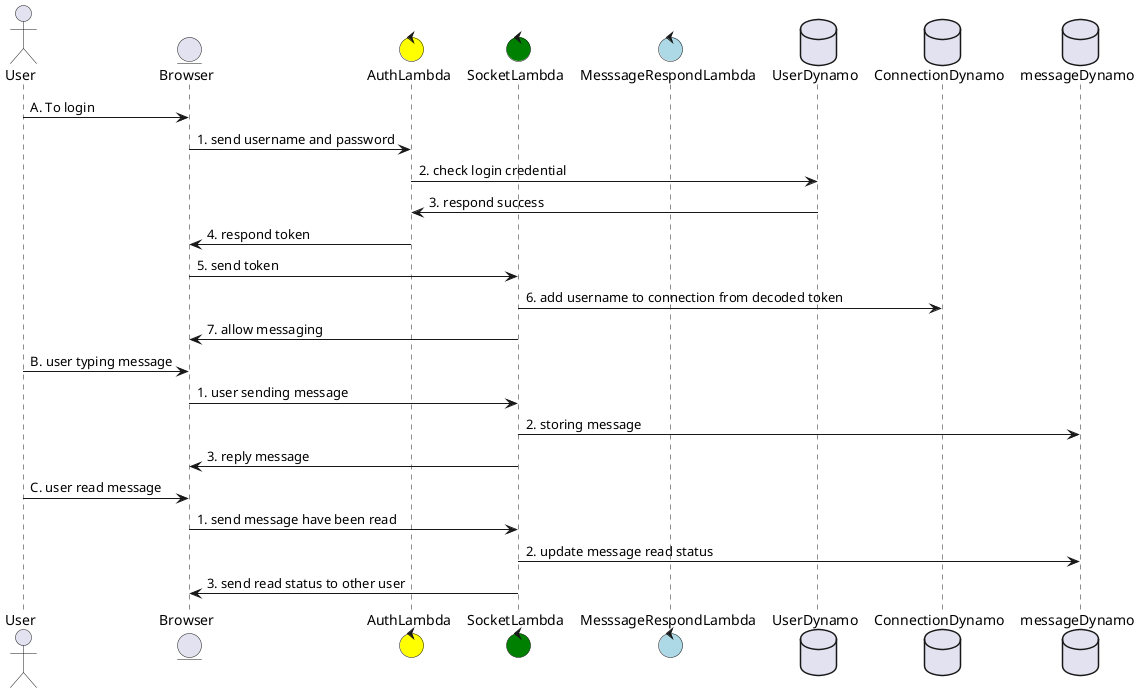 @startuml
'!theme spacelab
actor       User
Entity     Browser
control     AuthLambda #yellow
control     SocketLambda #green
control     MesssageRespondLambda #lightblue
database    UserDynamo
database    ConnectionDynamo
database    messageDynamo

User -> Browser : A. To login
Browser -> AuthLambda : 1. send username and password
AuthLambda -> UserDynamo: 2. check login credential
'UserDynamo --> AuthLambda: respond failed
UserDynamo -> AuthLambda: 3. respond success
'AuthLambda --> Browser: respond 401
AuthLambda -> Browser: 4. respond token
Browser -> SocketLambda: 5. send token
SocketLambda -> ConnectionDynamo : 6. add username to connection from decoded token
SocketLambda -> Browser: 7. allow messaging
User -> Browser: B. user typing message
Browser -> SocketLambda: 1. user sending message
SocketLambda -> messageDynamo: 2. storing message
SocketLambda -> Browser: 3. reply message
User -> Browser: C. user read message
Browser -> SocketLambda: 1. send message have been read
SocketLambda -> messageDynamo: 2. update message read status
SocketLambda -> Browser: 3. send read status to other user
@enduml